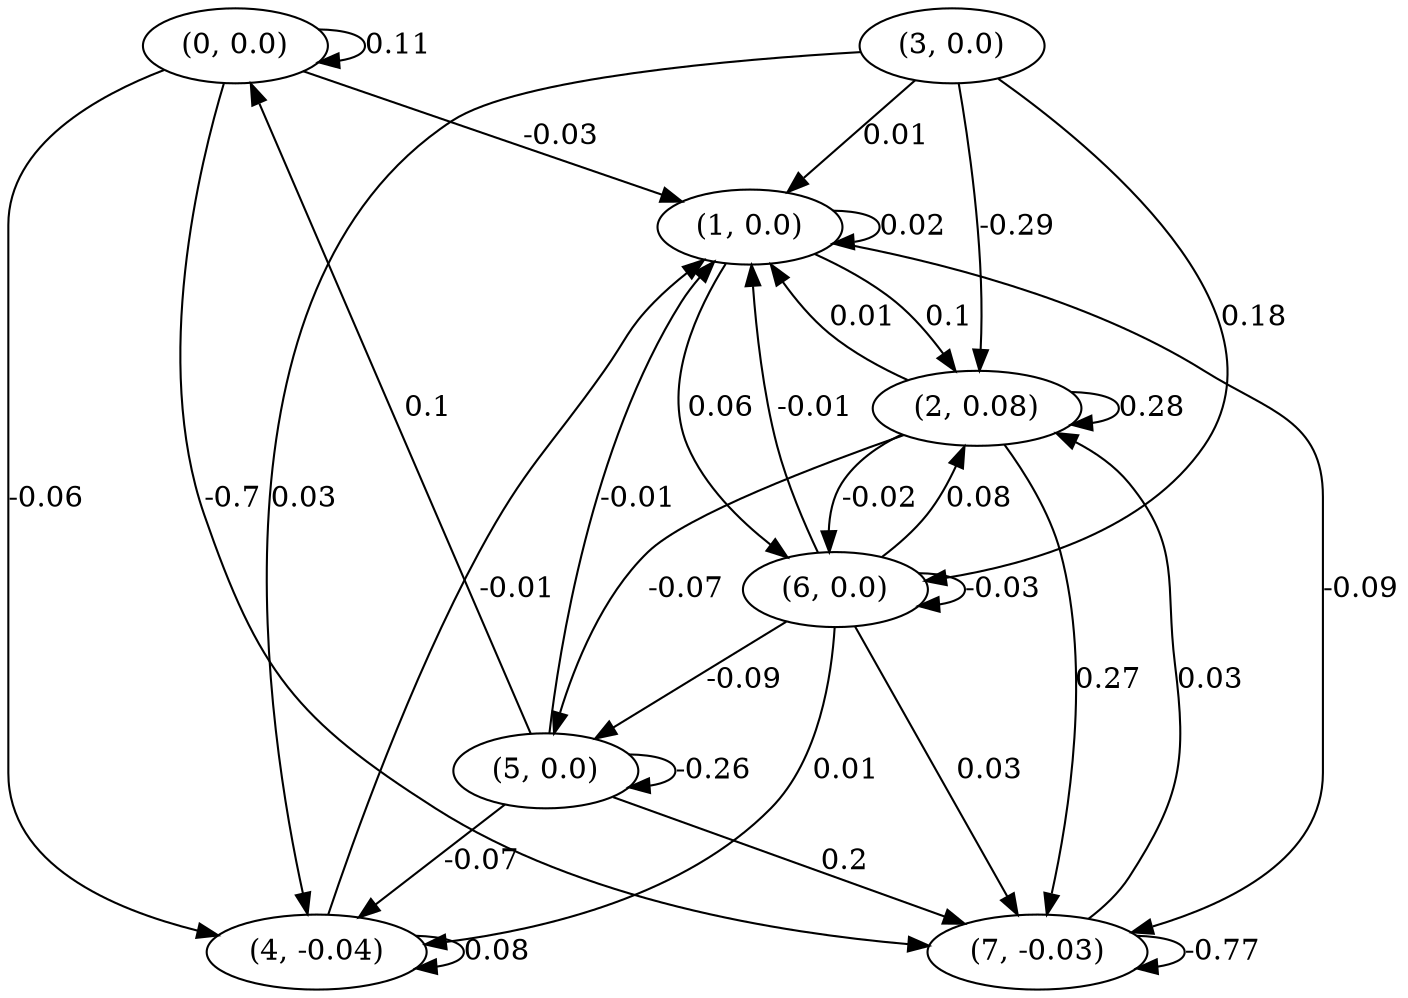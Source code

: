 digraph {
    0 [ label = "(0, 0.0)" ]
    1 [ label = "(1, 0.0)" ]
    2 [ label = "(2, 0.08)" ]
    3 [ label = "(3, 0.0)" ]
    4 [ label = "(4, -0.04)" ]
    5 [ label = "(5, 0.0)" ]
    6 [ label = "(6, 0.0)" ]
    7 [ label = "(7, -0.03)" ]
    0 -> 0 [ label = "0.11" ]
    1 -> 1 [ label = "0.02" ]
    2 -> 2 [ label = "0.28" ]
    4 -> 4 [ label = "0.08" ]
    5 -> 5 [ label = "-0.26" ]
    6 -> 6 [ label = "-0.03" ]
    7 -> 7 [ label = "-0.77" ]
    5 -> 0 [ label = "0.1" ]
    0 -> 1 [ label = "-0.03" ]
    2 -> 1 [ label = "0.01" ]
    3 -> 1 [ label = "0.01" ]
    4 -> 1 [ label = "-0.01" ]
    5 -> 1 [ label = "-0.01" ]
    6 -> 1 [ label = "-0.01" ]
    1 -> 2 [ label = "0.1" ]
    3 -> 2 [ label = "-0.29" ]
    6 -> 2 [ label = "0.08" ]
    7 -> 2 [ label = "0.03" ]
    0 -> 4 [ label = "-0.06" ]
    3 -> 4 [ label = "0.03" ]
    5 -> 4 [ label = "-0.07" ]
    6 -> 4 [ label = "0.01" ]
    2 -> 5 [ label = "-0.07" ]
    6 -> 5 [ label = "-0.09" ]
    1 -> 6 [ label = "0.06" ]
    2 -> 6 [ label = "-0.02" ]
    3 -> 6 [ label = "0.18" ]
    0 -> 7 [ label = "-0.7" ]
    1 -> 7 [ label = "-0.09" ]
    2 -> 7 [ label = "0.27" ]
    5 -> 7 [ label = "0.2" ]
    6 -> 7 [ label = "0.03" ]
}

